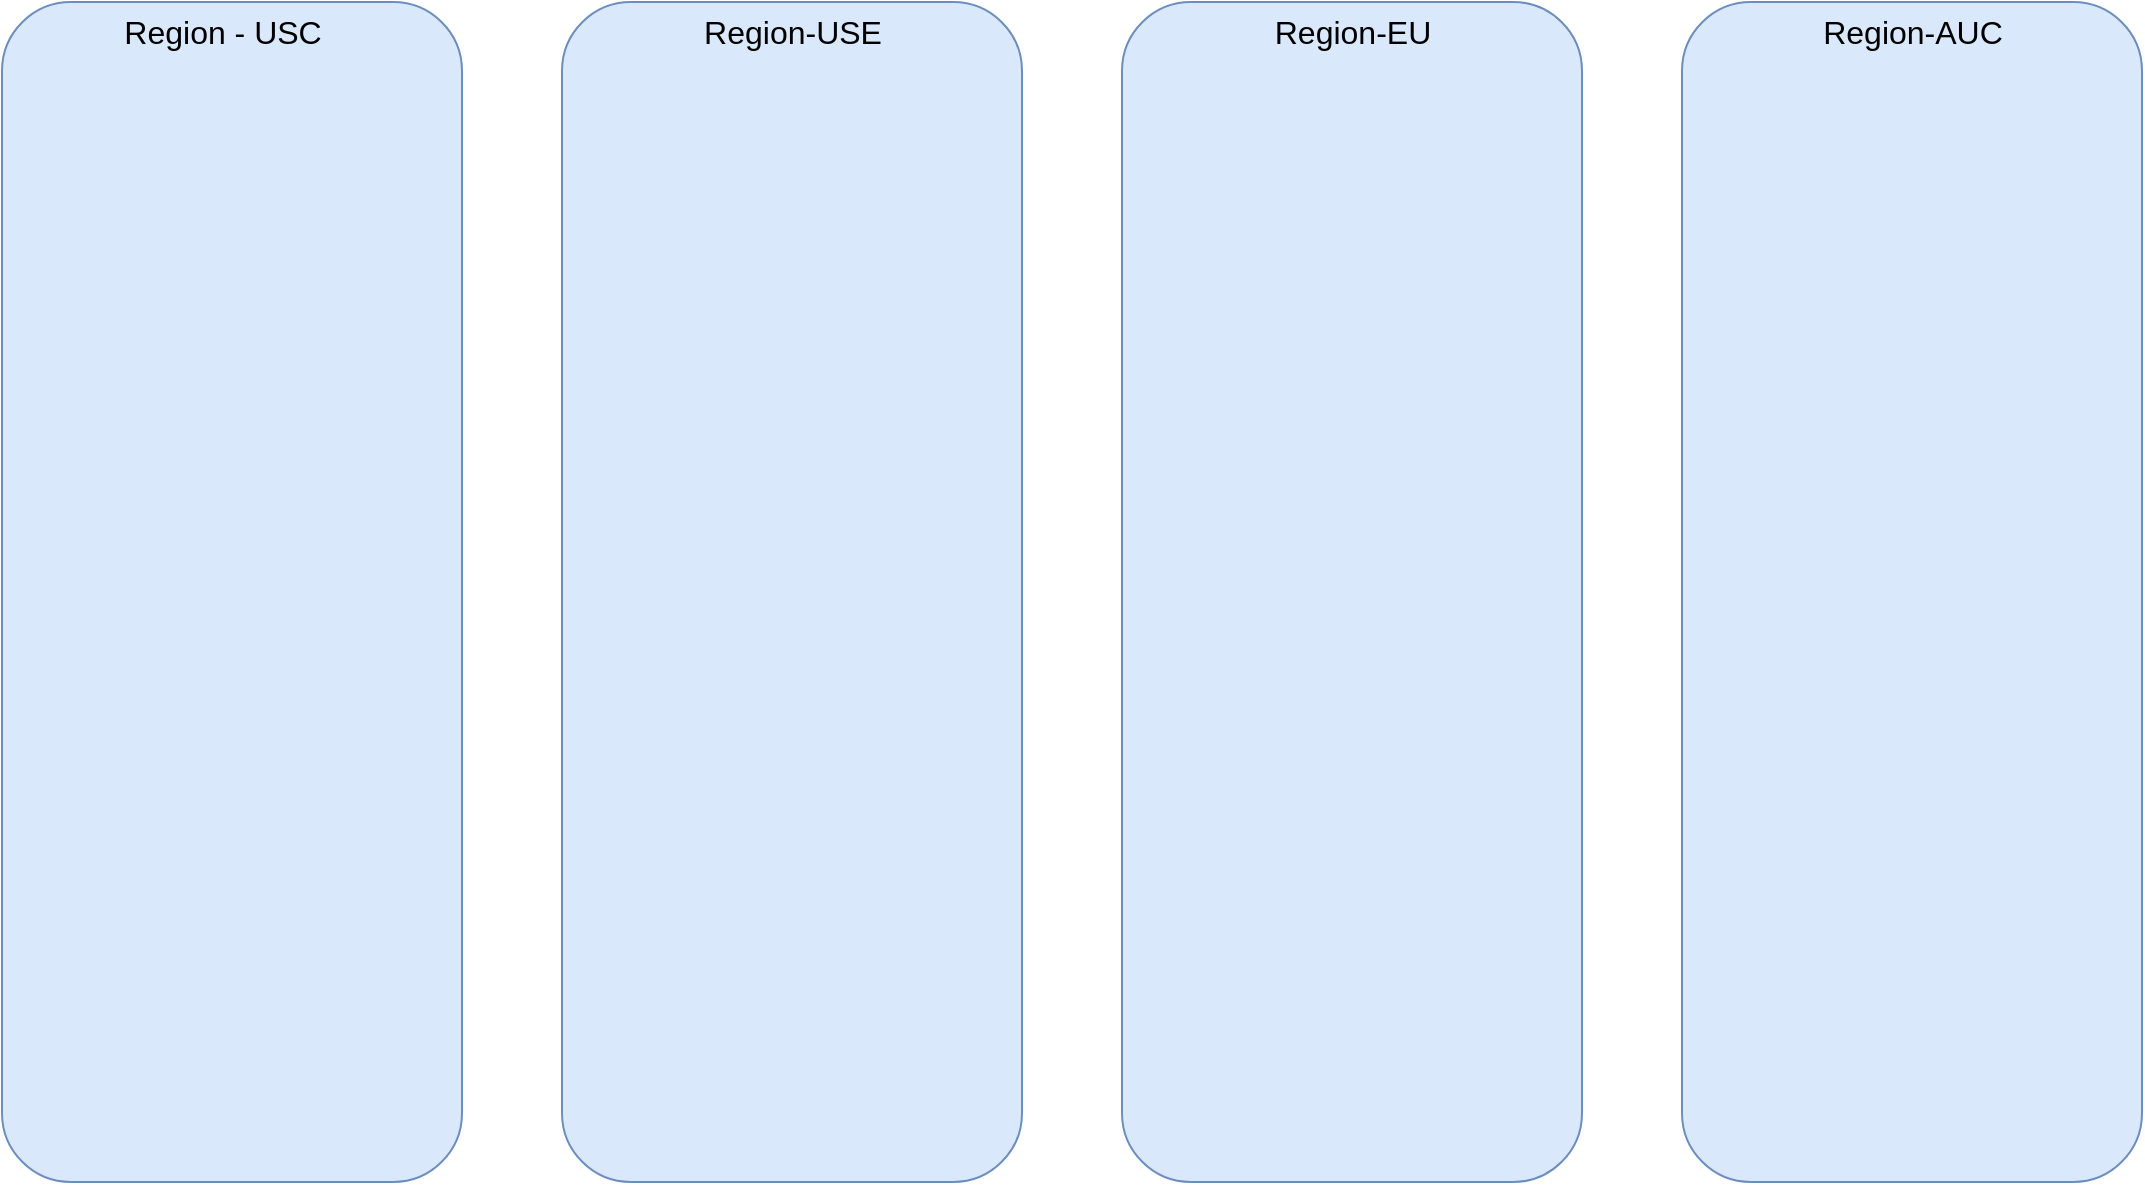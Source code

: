 <mxfile version="20.2.8" type="device" pages="2"><diagram id="G-BwoZQlIVhh_Ef-eF7p" name="Page-1"><mxGraphModel dx="2942" dy="1151" grid="1" gridSize="10" guides="1" tooltips="1" connect="1" arrows="1" fold="1" page="1" pageScale="1" pageWidth="850" pageHeight="1100" math="0" shadow="0"><root><mxCell id="0"/><mxCell id="1" parent="0"/><mxCell id="5THqLWqAcZejjzY5XZvM-1" value="" style="rounded=1;whiteSpace=wrap;html=1;fillColor=#dae8fc;strokeColor=#6c8ebf;" parent="1" vertex="1"><mxGeometry x="10" y="490" width="230" height="590" as="geometry"/></mxCell><mxCell id="5THqLWqAcZejjzY5XZvM-2" value="" style="rounded=1;whiteSpace=wrap;html=1;fillColor=#dae8fc;strokeColor=#6c8ebf;" parent="1" vertex="1"><mxGeometry x="290" y="490" width="230" height="590" as="geometry"/></mxCell><mxCell id="5THqLWqAcZejjzY5XZvM-3" value="" style="rounded=1;whiteSpace=wrap;html=1;fillColor=#dae8fc;strokeColor=#6c8ebf;" parent="1" vertex="1"><mxGeometry x="570" y="490" width="230" height="590" as="geometry"/></mxCell><mxCell id="5THqLWqAcZejjzY5XZvM-4" value="" style="rounded=1;whiteSpace=wrap;html=1;fillColor=#dae8fc;strokeColor=#6c8ebf;" parent="1" vertex="1"><mxGeometry x="850" y="490" width="230" height="590" as="geometry"/></mxCell><mxCell id="5THqLWqAcZejjzY5XZvM-5" value="&lt;div&gt;&lt;font style=&quot;font-size: 16px;&quot;&gt;Region - USC&lt;/font&gt;&lt;/div&gt;" style="text;html=1;align=center;verticalAlign=middle;resizable=0;points=[];autosize=1;strokeColor=none;fillColor=none;" parent="1" vertex="1"><mxGeometry x="60" y="490" width="120" height="30" as="geometry"/></mxCell><mxCell id="5THqLWqAcZejjzY5XZvM-6" value="&lt;div&gt;&lt;font style=&quot;font-size: 16px;&quot;&gt;Region&lt;/font&gt;-USE&lt;/div&gt;" style="text;html=1;align=center;verticalAlign=middle;resizable=0;points=[];autosize=1;strokeColor=none;fillColor=none;fontSize=16;" parent="1" vertex="1"><mxGeometry x="350" y="490" width="110" height="30" as="geometry"/></mxCell><mxCell id="5THqLWqAcZejjzY5XZvM-7" value="&lt;font style=&quot;font-size: 16px;&quot;&gt;Region&lt;/font&gt;-EU" style="text;html=1;align=center;verticalAlign=middle;resizable=0;points=[];autosize=1;strokeColor=none;fillColor=none;fontSize=16;" parent="1" vertex="1"><mxGeometry x="635" y="490" width="100" height="30" as="geometry"/></mxCell><mxCell id="5THqLWqAcZejjzY5XZvM-8" value="&lt;font style=&quot;font-size: 16px;&quot;&gt;Region&lt;/font&gt;-AUC" style="text;html=1;align=center;verticalAlign=middle;resizable=0;points=[];autosize=1;strokeColor=none;fillColor=none;fontSize=16;" parent="1" vertex="1"><mxGeometry x="910" y="490" width="110" height="30" as="geometry"/></mxCell></root></mxGraphModel></diagram><diagram name="Copy of Page-1" id="1C4QhSvBJGd8sC9rM_Nf"><mxGraphModel dx="1422" dy="792" grid="1" gridSize="10" guides="1" tooltips="1" connect="1" arrows="1" fold="1" page="1" pageScale="1" pageWidth="850" pageHeight="1100" math="0" shadow="0"><root><mxCell id="OriL2mb5O72EARj7l6uh-0"/><mxCell id="OriL2mb5O72EARj7l6uh-1" parent="OriL2mb5O72EARj7l6uh-0"/><mxCell id="OriL2mb5O72EARj7l6uh-2" value="" style="rounded=1;whiteSpace=wrap;html=1;fillColor=#dae8fc;strokeColor=#6c8ebf;" parent="OriL2mb5O72EARj7l6uh-1" vertex="1"><mxGeometry x="10" y="400" width="330" height="680" as="geometry"/></mxCell><mxCell id="OriL2mb5O72EARj7l6uh-3" value="" style="rounded=1;whiteSpace=wrap;html=1;fillColor=#dae8fc;strokeColor=#6c8ebf;" parent="OriL2mb5O72EARj7l6uh-1" vertex="1"><mxGeometry x="350" y="400" width="350" height="680" as="geometry"/></mxCell><mxCell id="OriL2mb5O72EARj7l6uh-4" value="" style="rounded=1;whiteSpace=wrap;html=1;fillColor=#dae8fc;strokeColor=#6c8ebf;" parent="OriL2mb5O72EARj7l6uh-1" vertex="1"><mxGeometry x="720" y="400" width="350" height="680" as="geometry"/></mxCell><mxCell id="OriL2mb5O72EARj7l6uh-5" value="" style="rounded=1;whiteSpace=wrap;html=1;fillColor=#dae8fc;strokeColor=#6c8ebf;" parent="OriL2mb5O72EARj7l6uh-1" vertex="1"><mxGeometry x="1110" y="400" width="350" height="680" as="geometry"/></mxCell><mxCell id="OriL2mb5O72EARj7l6uh-6" value="&lt;div&gt;&lt;font style=&quot;font-size: 16px;&quot;&gt;Region - USC&lt;/font&gt;&lt;/div&gt;" style="text;html=1;align=center;verticalAlign=middle;resizable=0;points=[];autosize=1;strokeColor=none;fillColor=none;" parent="OriL2mb5O72EARj7l6uh-1" vertex="1"><mxGeometry x="115" y="400" width="120" height="30" as="geometry"/></mxCell><mxCell id="OriL2mb5O72EARj7l6uh-7" value="&lt;div&gt;&lt;font style=&quot;font-size: 16px;&quot;&gt;Region&lt;/font&gt;-USE&lt;/div&gt;" style="text;html=1;align=center;verticalAlign=middle;resizable=0;points=[];autosize=1;strokeColor=none;fillColor=none;fontSize=16;" parent="OriL2mb5O72EARj7l6uh-1" vertex="1"><mxGeometry x="470" y="400" width="110" height="30" as="geometry"/></mxCell><mxCell id="OriL2mb5O72EARj7l6uh-8" value="&lt;font style=&quot;font-size: 16px;&quot;&gt;Region&lt;/font&gt;-EU" style="text;html=1;align=center;verticalAlign=middle;resizable=0;points=[];autosize=1;strokeColor=none;fillColor=none;fontSize=16;" parent="OriL2mb5O72EARj7l6uh-1" vertex="1"><mxGeometry x="840" y="400" width="100" height="30" as="geometry"/></mxCell><mxCell id="OriL2mb5O72EARj7l6uh-9" value="&lt;font style=&quot;font-size: 16px;&quot;&gt;Region&lt;/font&gt;-AUC" style="text;html=1;align=center;verticalAlign=middle;resizable=0;points=[];autosize=1;strokeColor=none;fillColor=none;fontSize=16;" parent="OriL2mb5O72EARj7l6uh-1" vertex="1"><mxGeometry x="1235" y="400" width="110" height="30" as="geometry"/></mxCell><mxCell id="Q_xPKwx7O2Sn1X9bJkyU-8" value="" style="fontColor=#0066CC;verticalAlign=top;verticalLabelPosition=bottom;labelPosition=center;align=center;html=1;outlineConnect=0;fillColor=#CCCCCC;strokeColor=#6881B3;gradientColor=none;gradientDirection=north;strokeWidth=2;shape=mxgraph.networks.terminal;fontSize=16;" parent="OriL2mb5O72EARj7l6uh-1" vertex="1"><mxGeometry x="25" y="690" width="80" height="65" as="geometry"/></mxCell><mxCell id="Q_xPKwx7O2Sn1X9bJkyU-9" value="" style="fontColor=#0066CC;verticalAlign=top;verticalLabelPosition=bottom;labelPosition=center;align=center;html=1;outlineConnect=0;fillColor=#CCCCCC;strokeColor=#6881B3;gradientColor=none;gradientDirection=north;strokeWidth=2;shape=mxgraph.networks.server_storage;fontSize=16;" parent="OriL2mb5O72EARj7l6uh-1" vertex="1"><mxGeometry x="360" y="670" width="105" height="105" as="geometry"/></mxCell><mxCell id="Q_xPKwx7O2Sn1X9bJkyU-10" value="" style="fontColor=#0066CC;verticalAlign=top;verticalLabelPosition=bottom;labelPosition=center;align=center;html=1;outlineConnect=0;fillColor=#CCCCCC;strokeColor=#6881B3;gradientColor=none;gradientDirection=north;strokeWidth=2;shape=mxgraph.networks.server_storage;fontSize=16;" parent="OriL2mb5O72EARj7l6uh-1" vertex="1"><mxGeometry x="727.5" y="670" width="105" height="105" as="geometry"/></mxCell><mxCell id="Q_xPKwx7O2Sn1X9bJkyU-16" value="" style="fontColor=#0066CC;verticalAlign=top;verticalLabelPosition=bottom;labelPosition=center;align=center;html=1;outlineConnect=0;fillColor=#CCCCCC;strokeColor=#6881B3;gradientColor=none;gradientDirection=north;strokeWidth=2;shape=mxgraph.networks.pc;fontSize=16;" parent="OriL2mb5O72EARj7l6uh-1" vertex="1"><mxGeometry x="20" y="140" width="100" height="70" as="geometry"/></mxCell><mxCell id="Q_xPKwx7O2Sn1X9bJkyU-17" value="" style="fontColor=#0066CC;verticalAlign=top;verticalLabelPosition=bottom;labelPosition=center;align=center;html=1;outlineConnect=0;fillColor=#CCCCCC;strokeColor=#6881B3;gradientColor=none;gradientDirection=north;strokeWidth=2;shape=mxgraph.networks.firewall;fontSize=16;" parent="OriL2mb5O72EARj7l6uh-1" vertex="1"><mxGeometry x="1240" y="450" width="100" height="100" as="geometry"/></mxCell><mxCell id="Q_xPKwx7O2Sn1X9bJkyU-18" value="" style="fontColor=#0066CC;verticalAlign=top;verticalLabelPosition=bottom;labelPosition=center;align=center;html=1;outlineConnect=0;fillColor=#CCCCCC;strokeColor=#6881B3;gradientColor=none;gradientDirection=north;strokeWidth=2;shape=mxgraph.networks.firewall;fontSize=16;" parent="OriL2mb5O72EARj7l6uh-1" vertex="1"><mxGeometry x="845" y="440" width="100" height="100" as="geometry"/></mxCell><mxCell id="Q_xPKwx7O2Sn1X9bJkyU-19" value="" style="fontColor=#0066CC;verticalAlign=top;verticalLabelPosition=bottom;labelPosition=center;align=center;html=1;outlineConnect=0;fillColor=#CCCCCC;strokeColor=#6881B3;gradientColor=none;gradientDirection=north;strokeWidth=2;shape=mxgraph.networks.firewall;fontSize=16;" parent="OriL2mb5O72EARj7l6uh-1" vertex="1"><mxGeometry x="475" y="450" width="100" height="100" as="geometry"/></mxCell><mxCell id="Q_xPKwx7O2Sn1X9bJkyU-20" value="" style="fontColor=#0066CC;verticalAlign=top;verticalLabelPosition=bottom;labelPosition=center;align=center;html=1;outlineConnect=0;fillColor=#CCCCCC;strokeColor=#6881B3;gradientColor=none;gradientDirection=north;strokeWidth=2;shape=mxgraph.networks.firewall;fontSize=16;" parent="OriL2mb5O72EARj7l6uh-1" vertex="1"><mxGeometry x="125" y="440" width="100" height="100" as="geometry"/></mxCell><mxCell id="xX83BFeet80OedxTBLU_-8" value="" style="group" vertex="1" connectable="0" parent="OriL2mb5O72EARj7l6uh-1"><mxGeometry x="25" y="910" width="100" height="140" as="geometry"/></mxCell><mxCell id="Q_xPKwx7O2Sn1X9bJkyU-7" value="" style="fontColor=#0066CC;verticalAlign=top;verticalLabelPosition=bottom;labelPosition=center;align=center;html=1;outlineConnect=0;fillColor=#CCCCCC;strokeColor=#6881B3;gradientColor=none;gradientDirection=north;strokeWidth=2;shape=mxgraph.networks.server;fontSize=16;" parent="xX83BFeet80OedxTBLU_-8" vertex="1"><mxGeometry x="5" width="90" height="100" as="geometry"/></mxCell><mxCell id="xX83BFeet80OedxTBLU_-0" value="&lt;div style=&quot;font-size: 14px;&quot;&gt;&lt;font style=&quot;font-size: 14px;&quot;&gt;DVWA-USC1&lt;/font&gt;&lt;/div&gt;&lt;div style=&quot;font-size: 14px;&quot;&gt;&lt;font style=&quot;font-size: 14px;&quot;&gt;&lt;font style=&quot;font-size: 14px;&quot;&gt;10.0.0.5&lt;/font&gt;&lt;br&gt;&lt;/font&gt;&lt;/div&gt;" style="text;html=1;align=center;verticalAlign=middle;resizable=0;points=[];autosize=1;strokeColor=none;fillColor=none;" vertex="1" parent="xX83BFeet80OedxTBLU_-8"><mxGeometry y="90" width="100" height="50" as="geometry"/></mxCell><mxCell id="xX83BFeet80OedxTBLU_-9" value="" style="group" vertex="1" connectable="0" parent="OriL2mb5O72EARj7l6uh-1"><mxGeometry x="160" y="910" width="100" height="140" as="geometry"/></mxCell><mxCell id="Q_xPKwx7O2Sn1X9bJkyU-6" value="" style="fontColor=#0066CC;verticalAlign=top;verticalLabelPosition=bottom;labelPosition=center;align=center;html=1;outlineConnect=0;fillColor=#CCCCCC;strokeColor=#6881B3;gradientColor=none;gradientDirection=north;strokeWidth=2;shape=mxgraph.networks.server;fontSize=16;" parent="xX83BFeet80OedxTBLU_-9" vertex="1"><mxGeometry x="5" width="90" height="100" as="geometry"/></mxCell><mxCell id="xX83BFeet80OedxTBLU_-1" value="&lt;div&gt;DVWA-USC2&lt;/div&gt;&lt;div&gt;10.0.0.6&lt;br&gt;&lt;/div&gt;" style="text;html=1;align=center;verticalAlign=middle;resizable=0;points=[];autosize=1;strokeColor=none;fillColor=none;fontSize=14;" vertex="1" parent="xX83BFeet80OedxTBLU_-9"><mxGeometry y="90" width="100" height="50" as="geometry"/></mxCell><mxCell id="xX83BFeet80OedxTBLU_-10" value="" style="group" vertex="1" connectable="0" parent="OriL2mb5O72EARj7l6uh-1"><mxGeometry x="355" y="910" width="100" height="140" as="geometry"/></mxCell><mxCell id="Q_xPKwx7O2Sn1X9bJkyU-5" value="" style="fontColor=#0066CC;verticalAlign=top;verticalLabelPosition=bottom;labelPosition=center;align=center;html=1;outlineConnect=0;fillColor=#CCCCCC;strokeColor=#6881B3;gradientColor=none;gradientDirection=north;strokeWidth=2;shape=mxgraph.networks.server;fontSize=16;" parent="xX83BFeet80OedxTBLU_-10" vertex="1"><mxGeometry x="5" width="90" height="100" as="geometry"/></mxCell><mxCell id="xX83BFeet80OedxTBLU_-2" value="&lt;div&gt;DVWA-USE1&lt;/div&gt;&lt;div&gt;10.1.0.4&lt;br&gt;&lt;/div&gt;" style="text;html=1;align=center;verticalAlign=middle;resizable=0;points=[];autosize=1;strokeColor=none;fillColor=none;fontSize=14;container=1;" vertex="1" parent="xX83BFeet80OedxTBLU_-10"><mxGeometry y="90" width="100" height="50" as="geometry"/></mxCell><mxCell id="xX83BFeet80OedxTBLU_-11" value="" style="group" vertex="1" connectable="0" parent="OriL2mb5O72EARj7l6uh-1"><mxGeometry x="470" y="910" width="100" height="140" as="geometry"/></mxCell><mxCell id="Q_xPKwx7O2Sn1X9bJkyU-4" value="" style="fontColor=#0066CC;verticalAlign=top;verticalLabelPosition=bottom;labelPosition=center;align=center;html=1;outlineConnect=0;fillColor=#CCCCCC;strokeColor=#6881B3;gradientColor=none;gradientDirection=north;strokeWidth=2;shape=mxgraph.networks.server;fontSize=16;" parent="xX83BFeet80OedxTBLU_-11" vertex="1"><mxGeometry x="5" width="90" height="100" as="geometry"/></mxCell><mxCell id="xX83BFeet80OedxTBLU_-3" value="&lt;div&gt;DVWA-USE2&lt;/div&gt;&lt;div&gt;10.1.0.5&lt;/div&gt;" style="text;html=1;align=center;verticalAlign=middle;resizable=0;points=[];autosize=1;strokeColor=none;fillColor=none;fontSize=14;" vertex="1" parent="xX83BFeet80OedxTBLU_-11"><mxGeometry y="90" width="100" height="50" as="geometry"/></mxCell><mxCell id="xX83BFeet80OedxTBLU_-12" value="" style="group" vertex="1" connectable="0" parent="OriL2mb5O72EARj7l6uh-1"><mxGeometry x="750" y="910" width="90" height="140" as="geometry"/></mxCell><mxCell id="Q_xPKwx7O2Sn1X9bJkyU-2" value="" style="fontColor=#0066CC;verticalAlign=top;verticalLabelPosition=bottom;labelPosition=center;align=center;html=1;outlineConnect=0;fillColor=#CCCCCC;strokeColor=#6881B3;gradientColor=none;gradientDirection=north;strokeWidth=2;shape=mxgraph.networks.server;fontSize=16;" parent="xX83BFeet80OedxTBLU_-12" vertex="1"><mxGeometry width="90" height="100" as="geometry"/></mxCell><mxCell id="xX83BFeet80OedxTBLU_-4" value="&lt;div&gt;DVWA-EU1&lt;/div&gt;&lt;div&gt;10.2.0.4&lt;br&gt;&lt;/div&gt;" style="text;html=1;align=center;verticalAlign=middle;resizable=0;points=[];autosize=1;strokeColor=none;fillColor=none;fontSize=14;" vertex="1" parent="xX83BFeet80OedxTBLU_-12"><mxGeometry y="90" width="90" height="50" as="geometry"/></mxCell><mxCell id="xX83BFeet80OedxTBLU_-13" value="" style="group" vertex="1" connectable="0" parent="OriL2mb5O72EARj7l6uh-1"><mxGeometry x="870" y="910" width="95" height="140" as="geometry"/></mxCell><mxCell id="Q_xPKwx7O2Sn1X9bJkyU-3" value="" style="fontColor=#0066CC;verticalAlign=top;verticalLabelPosition=bottom;labelPosition=center;align=center;html=1;outlineConnect=0;fillColor=#CCCCCC;strokeColor=#6881B3;gradientColor=none;gradientDirection=north;strokeWidth=2;shape=mxgraph.networks.server;fontSize=16;" parent="xX83BFeet80OedxTBLU_-13" vertex="1"><mxGeometry x="5" width="90" height="100" as="geometry"/></mxCell><mxCell id="xX83BFeet80OedxTBLU_-5" value="&lt;div&gt;DVWA-EU2&lt;/div&gt;&lt;div&gt;10.2.0.5&lt;br&gt;&lt;/div&gt;" style="text;html=1;align=center;verticalAlign=middle;resizable=0;points=[];autosize=1;strokeColor=none;fillColor=none;fontSize=14;" vertex="1" parent="xX83BFeet80OedxTBLU_-13"><mxGeometry y="90" width="90" height="50" as="geometry"/></mxCell><mxCell id="xX83BFeet80OedxTBLU_-14" value="" style="group" vertex="1" connectable="0" parent="OriL2mb5O72EARj7l6uh-1"><mxGeometry x="1145" y="910" width="90" height="140" as="geometry"/></mxCell><mxCell id="Q_xPKwx7O2Sn1X9bJkyU-1" value="" style="fontColor=#0066CC;verticalAlign=top;verticalLabelPosition=bottom;labelPosition=center;align=center;html=1;outlineConnect=0;fillColor=#CCCCCC;strokeColor=#6881B3;gradientColor=none;gradientDirection=north;strokeWidth=2;shape=mxgraph.networks.server;fontSize=16;" parent="xX83BFeet80OedxTBLU_-14" vertex="1"><mxGeometry width="90" height="100" as="geometry"/></mxCell><mxCell id="xX83BFeet80OedxTBLU_-6" value="&lt;div&gt;DVWA-AU1&lt;/div&gt;&lt;div&gt;10.3.0.4&lt;br&gt;&lt;/div&gt;" style="text;html=1;resizable=0;autosize=1;align=center;verticalAlign=middle;points=[];fillColor=none;strokeColor=none;rounded=0;fontSize=14;" vertex="1" parent="xX83BFeet80OedxTBLU_-14"><mxGeometry y="90" width="90" height="50" as="geometry"/></mxCell><mxCell id="xX83BFeet80OedxTBLU_-15" value="" style="group" vertex="1" connectable="0" parent="OriL2mb5O72EARj7l6uh-1"><mxGeometry x="1250" y="910" width="90" height="140" as="geometry"/></mxCell><mxCell id="Q_xPKwx7O2Sn1X9bJkyU-0" value="" style="fontColor=#0066CC;verticalAlign=top;verticalLabelPosition=bottom;labelPosition=center;align=center;html=1;outlineConnect=0;fillColor=#CCCCCC;strokeColor=#6881B3;gradientColor=none;gradientDirection=north;strokeWidth=2;shape=mxgraph.networks.server;fontSize=16;" parent="xX83BFeet80OedxTBLU_-15" vertex="1"><mxGeometry width="90" height="100" as="geometry"/></mxCell><mxCell id="xX83BFeet80OedxTBLU_-7" value="&lt;div&gt;DVWA-AU2&lt;/div&gt;&lt;div&gt;10.3.0.5&lt;br&gt;&lt;/div&gt;" style="text;html=1;resizable=0;autosize=1;align=center;verticalAlign=middle;points=[];fillColor=none;strokeColor=none;rounded=0;fontSize=14;" vertex="1" parent="xX83BFeet80OedxTBLU_-15"><mxGeometry y="90" width="90" height="50" as="geometry"/></mxCell><mxCell id="xX83BFeet80OedxTBLU_-16" value="ELK-US" style="text;html=1;resizable=0;autosize=1;align=center;verticalAlign=middle;points=[];fillColor=none;strokeColor=none;rounded=0;fontSize=14;" vertex="1" parent="OriL2mb5O72EARj7l6uh-1"><mxGeometry x="370" y="780" width="70" height="30" as="geometry"/></mxCell><mxCell id="xX83BFeet80OedxTBLU_-17" value="ELK-EU" style="text;html=1;resizable=0;autosize=1;align=center;verticalAlign=middle;points=[];fillColor=none;strokeColor=none;rounded=0;fontSize=14;" vertex="1" parent="OriL2mb5O72EARj7l6uh-1"><mxGeometry x="740" y="770" width="70" height="30" as="geometry"/></mxCell><mxCell id="xX83BFeet80OedxTBLU_-18" value="&lt;div&gt;CloudSec-Jumpbox&lt;/div&gt;&lt;div&gt;10.0.0.4&lt;/div&gt;&lt;div&gt;23.100.81.207&lt;br&gt;&lt;/div&gt;" style="text;html=1;align=center;verticalAlign=middle;resizable=0;points=[];autosize=1;strokeColor=none;fillColor=none;fontSize=14;" vertex="1" parent="OriL2mb5O72EARj7l6uh-1"><mxGeometry x="5" y="755" width="140" height="60" as="geometry"/></mxCell><mxCell id="xX83BFeet80OedxTBLU_-23" value="" style="group" vertex="1" connectable="0" parent="OriL2mb5O72EARj7l6uh-1"><mxGeometry x="120" y="570" width="110" height="70" as="geometry"/></mxCell><mxCell id="Q_xPKwx7O2Sn1X9bJkyU-15" value="" style="fontColor=#0066CC;verticalAlign=top;verticalLabelPosition=bottom;labelPosition=center;align=center;html=1;outlineConnect=0;fillColor=#CCCCCC;strokeColor=#6881B3;gradientColor=none;gradientDirection=north;strokeWidth=2;shape=mxgraph.networks.load_balancer;fontSize=16;" parent="xX83BFeet80OedxTBLU_-23" vertex="1"><mxGeometry x="5" width="100" height="30" as="geometry"/></mxCell><mxCell id="xX83BFeet80OedxTBLU_-19" value="&lt;div&gt;USC-LB&lt;/div&gt;&lt;div&gt;20.221.114.50&lt;/div&gt;" style="text;html=1;align=center;verticalAlign=middle;resizable=0;points=[];autosize=1;strokeColor=none;fillColor=none;fontSize=14;" vertex="1" parent="xX83BFeet80OedxTBLU_-23"><mxGeometry y="20" width="110" height="50" as="geometry"/></mxCell><mxCell id="xX83BFeet80OedxTBLU_-24" value="" style="group" vertex="1" connectable="0" parent="OriL2mb5O72EARj7l6uh-1"><mxGeometry x="465" y="570" width="120" height="70" as="geometry"/></mxCell><mxCell id="Q_xPKwx7O2Sn1X9bJkyU-14" value="" style="fontColor=#0066CC;verticalAlign=top;verticalLabelPosition=bottom;labelPosition=center;align=center;html=1;outlineConnect=0;fillColor=#CCCCCC;strokeColor=#6881B3;gradientColor=none;gradientDirection=north;strokeWidth=2;shape=mxgraph.networks.load_balancer;fontSize=16;" parent="xX83BFeet80OedxTBLU_-24" vertex="1"><mxGeometry x="10" width="100" height="30" as="geometry"/></mxCell><mxCell id="xX83BFeet80OedxTBLU_-20" value="&lt;div&gt;USE-LB&lt;/div&gt;&lt;div&gt;20.121.236.222&lt;br&gt;&lt;/div&gt;" style="text;html=1;align=center;verticalAlign=middle;resizable=0;points=[];autosize=1;strokeColor=none;fillColor=none;fontSize=14;" vertex="1" parent="xX83BFeet80OedxTBLU_-24"><mxGeometry y="20" width="120" height="50" as="geometry"/></mxCell><mxCell id="xX83BFeet80OedxTBLU_-25" value="" style="group" vertex="1" connectable="0" parent="OriL2mb5O72EARj7l6uh-1"><mxGeometry x="835" y="570" width="120" height="70" as="geometry"/></mxCell><mxCell id="Q_xPKwx7O2Sn1X9bJkyU-13" value="" style="fontColor=#0066CC;verticalAlign=top;verticalLabelPosition=bottom;labelPosition=center;align=center;html=1;outlineConnect=0;fillColor=#CCCCCC;strokeColor=#6881B3;gradientColor=none;gradientDirection=north;strokeWidth=2;shape=mxgraph.networks.load_balancer;fontSize=16;" parent="xX83BFeet80OedxTBLU_-25" vertex="1"><mxGeometry x="10" width="100" height="30" as="geometry"/></mxCell><mxCell id="xX83BFeet80OedxTBLU_-21" value="&lt;div&gt;EU-LB&lt;/div&gt;&lt;div&gt;20.76.251.121&lt;br&gt;&lt;/div&gt;" style="text;html=1;align=center;verticalAlign=middle;resizable=0;points=[];autosize=1;strokeColor=none;fillColor=none;fontSize=14;" vertex="1" parent="xX83BFeet80OedxTBLU_-25"><mxGeometry y="20" width="120" height="50" as="geometry"/></mxCell><mxCell id="xX83BFeet80OedxTBLU_-26" value="" style="group" vertex="1" connectable="0" parent="OriL2mb5O72EARj7l6uh-1"><mxGeometry x="1240" y="570" width="100" height="70" as="geometry"/></mxCell><mxCell id="Q_xPKwx7O2Sn1X9bJkyU-12" value="" style="fontColor=#0066CC;verticalAlign=top;verticalLabelPosition=bottom;labelPosition=center;align=center;html=1;outlineConnect=0;fillColor=#CCCCCC;strokeColor=#6881B3;gradientColor=none;gradientDirection=north;strokeWidth=2;shape=mxgraph.networks.load_balancer;fontSize=16;" parent="xX83BFeet80OedxTBLU_-26" vertex="1"><mxGeometry width="100" height="30" as="geometry"/></mxCell><mxCell id="xX83BFeet80OedxTBLU_-22" value="&lt;div&gt;AU-LB&lt;/div&gt;&lt;div&gt;20.70.40.50&lt;br&gt;&lt;/div&gt;" style="text;html=1;align=center;verticalAlign=middle;resizable=0;points=[];autosize=1;strokeColor=none;fillColor=none;fontSize=14;" vertex="1" parent="xX83BFeet80OedxTBLU_-26"><mxGeometry y="20" width="100" height="50" as="geometry"/></mxCell><mxCell id="xX83BFeet80OedxTBLU_-28" value="" style="group" vertex="1" connectable="0" parent="OriL2mb5O72EARj7l6uh-1"><mxGeometry x="655" y="260" width="110" height="70" as="geometry"/></mxCell><mxCell id="Q_xPKwx7O2Sn1X9bJkyU-11" value="" style="fontColor=#0066CC;verticalAlign=top;verticalLabelPosition=bottom;labelPosition=center;align=center;html=1;outlineConnect=0;fillColor=#CCCCCC;strokeColor=#6881B3;gradientColor=none;gradientDirection=north;strokeWidth=2;shape=mxgraph.networks.load_balancer;fontSize=16;" parent="xX83BFeet80OedxTBLU_-28" vertex="1"><mxGeometry x="5" width="100" height="30" as="geometry"/></mxCell><mxCell id="xX83BFeet80OedxTBLU_-27" value="&lt;div&gt;Global-LB&lt;/div&gt;&lt;div&gt;20.37.145.75&lt;br&gt;&lt;/div&gt;" style="text;html=1;align=center;verticalAlign=middle;resizable=0;points=[];autosize=1;strokeColor=none;fillColor=none;fontSize=14;" vertex="1" parent="xX83BFeet80OedxTBLU_-28"><mxGeometry y="20" width="110" height="50" as="geometry"/></mxCell></root></mxGraphModel></diagram></mxfile>